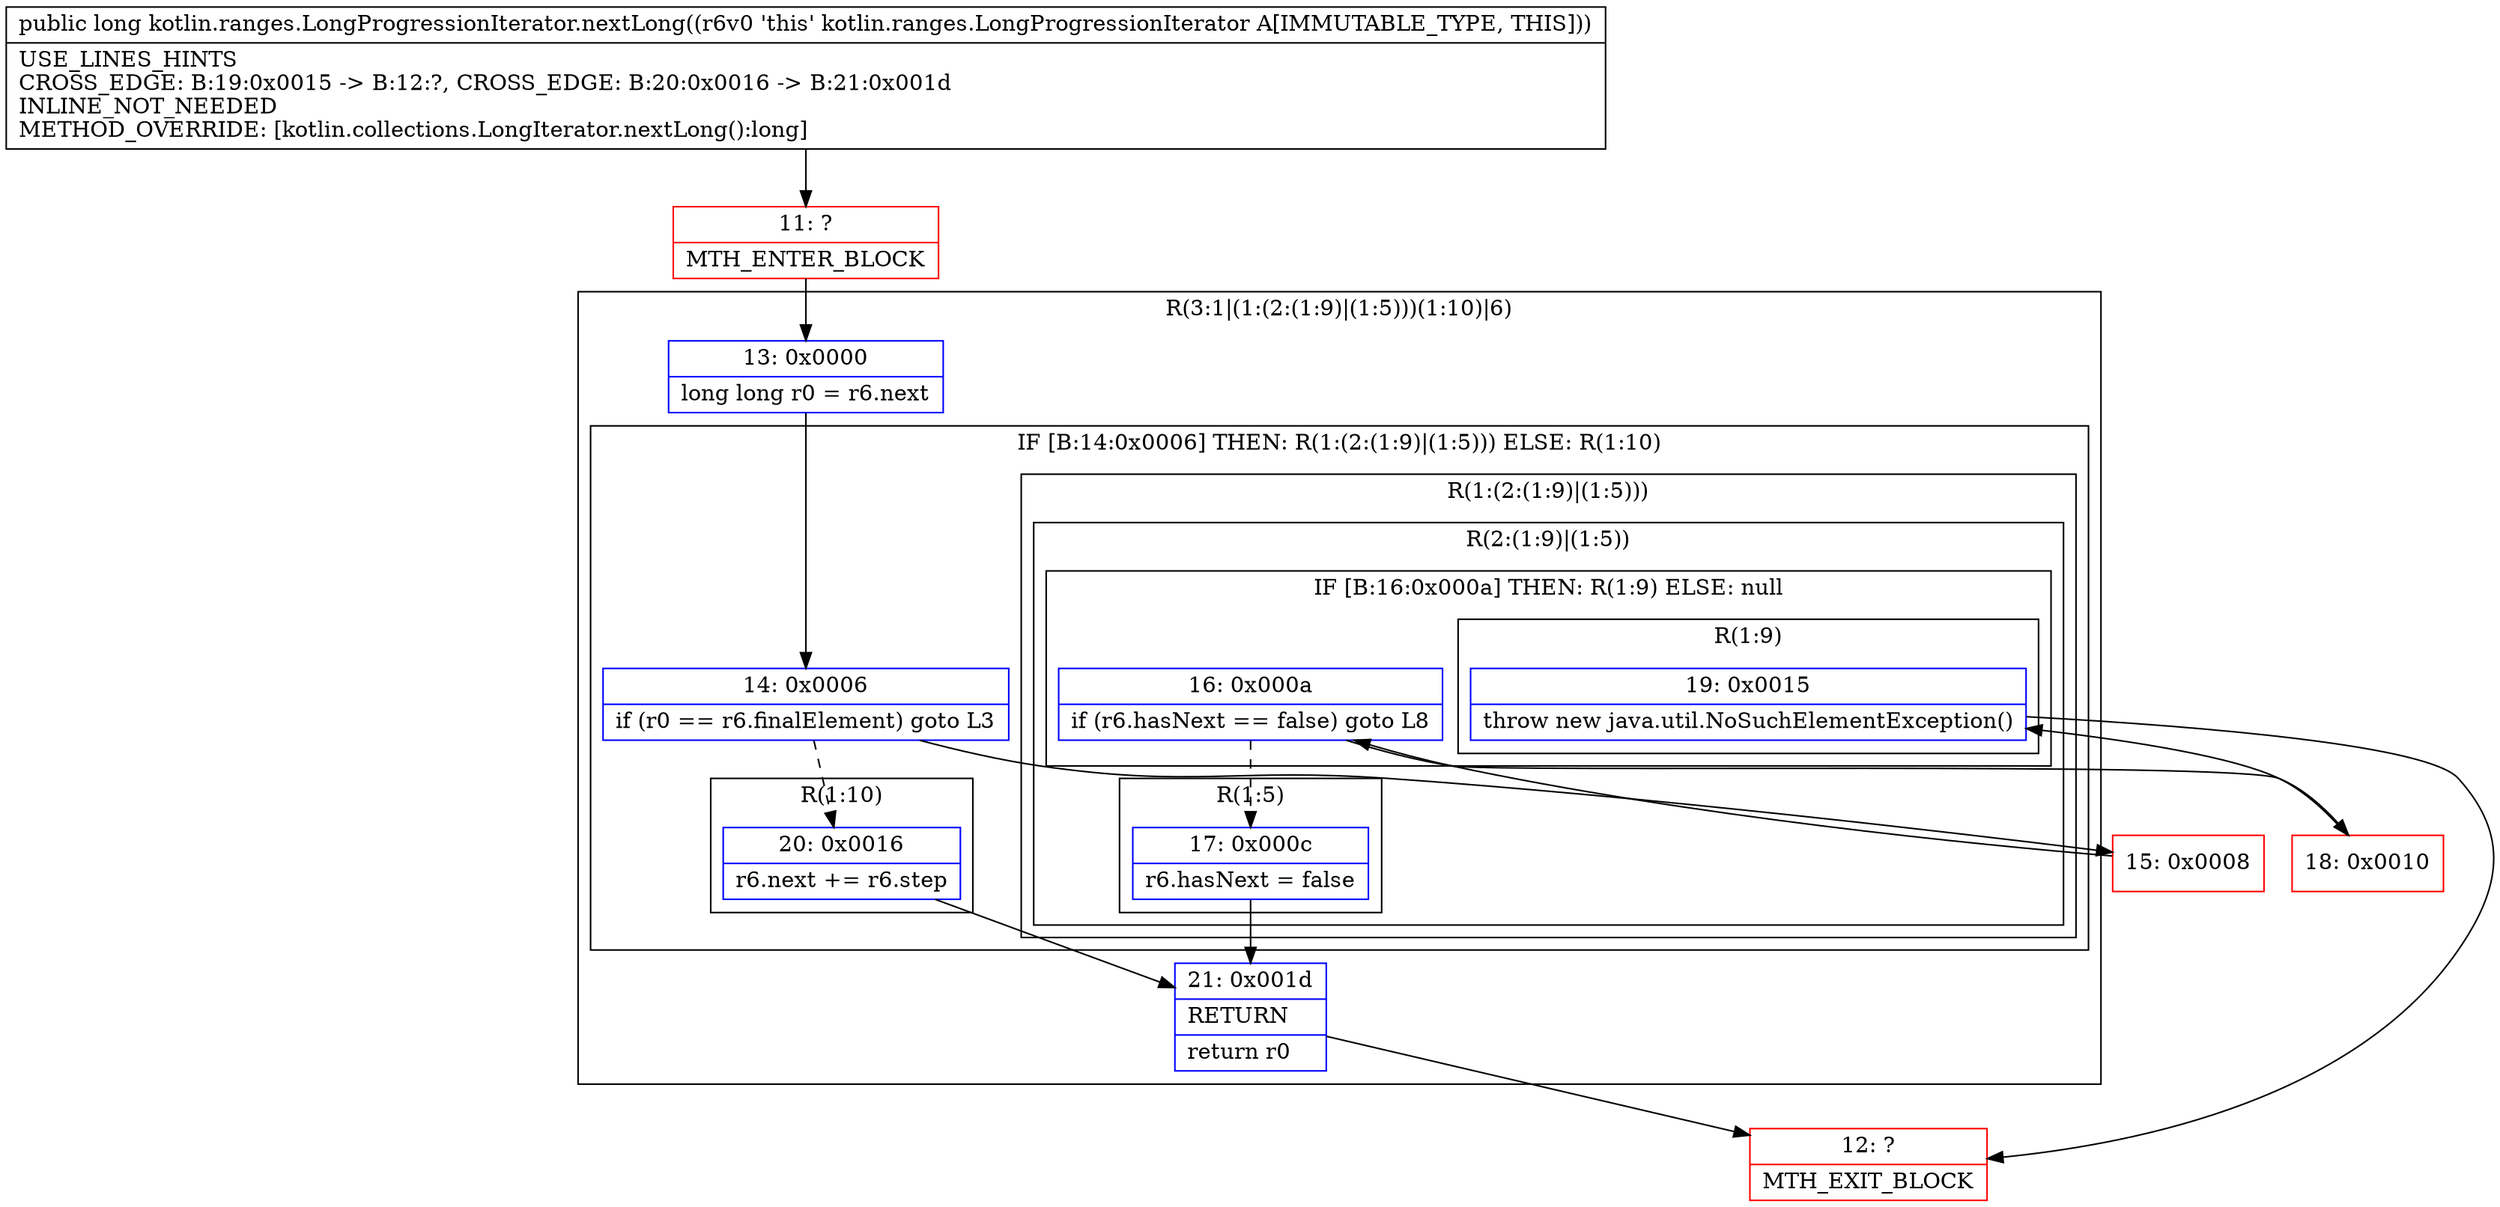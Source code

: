 digraph "CFG forkotlin.ranges.LongProgressionIterator.nextLong()J" {
subgraph cluster_Region_384300812 {
label = "R(3:1|(1:(2:(1:9)|(1:5)))(1:10)|6)";
node [shape=record,color=blue];
Node_13 [shape=record,label="{13\:\ 0x0000|long long r0 = r6.next\l}"];
subgraph cluster_IfRegion_1588430354 {
label = "IF [B:14:0x0006] THEN: R(1:(2:(1:9)|(1:5))) ELSE: R(1:10)";
node [shape=record,color=blue];
Node_14 [shape=record,label="{14\:\ 0x0006|if (r0 == r6.finalElement) goto L3\l}"];
subgraph cluster_Region_1867763731 {
label = "R(1:(2:(1:9)|(1:5)))";
node [shape=record,color=blue];
subgraph cluster_Region_1576814333 {
label = "R(2:(1:9)|(1:5))";
node [shape=record,color=blue];
subgraph cluster_IfRegion_756656488 {
label = "IF [B:16:0x000a] THEN: R(1:9) ELSE: null";
node [shape=record,color=blue];
Node_16 [shape=record,label="{16\:\ 0x000a|if (r6.hasNext == false) goto L8\l}"];
subgraph cluster_Region_1129347943 {
label = "R(1:9)";
node [shape=record,color=blue];
Node_19 [shape=record,label="{19\:\ 0x0015|throw new java.util.NoSuchElementException()\l}"];
}
}
subgraph cluster_Region_854779990 {
label = "R(1:5)";
node [shape=record,color=blue];
Node_17 [shape=record,label="{17\:\ 0x000c|r6.hasNext = false\l}"];
}
}
}
subgraph cluster_Region_218532699 {
label = "R(1:10)";
node [shape=record,color=blue];
Node_20 [shape=record,label="{20\:\ 0x0016|r6.next += r6.step\l}"];
}
}
Node_21 [shape=record,label="{21\:\ 0x001d|RETURN\l|return r0\l}"];
}
Node_11 [shape=record,color=red,label="{11\:\ ?|MTH_ENTER_BLOCK\l}"];
Node_15 [shape=record,color=red,label="{15\:\ 0x0008}"];
Node_12 [shape=record,color=red,label="{12\:\ ?|MTH_EXIT_BLOCK\l}"];
Node_18 [shape=record,color=red,label="{18\:\ 0x0010}"];
MethodNode[shape=record,label="{public long kotlin.ranges.LongProgressionIterator.nextLong((r6v0 'this' kotlin.ranges.LongProgressionIterator A[IMMUTABLE_TYPE, THIS]))  | USE_LINES_HINTS\lCROSS_EDGE: B:19:0x0015 \-\> B:12:?, CROSS_EDGE: B:20:0x0016 \-\> B:21:0x001d\lINLINE_NOT_NEEDED\lMETHOD_OVERRIDE: [kotlin.collections.LongIterator.nextLong():long]\l}"];
MethodNode -> Node_11;Node_13 -> Node_14;
Node_14 -> Node_15;
Node_14 -> Node_20[style=dashed];
Node_16 -> Node_17[style=dashed];
Node_16 -> Node_18;
Node_19 -> Node_12;
Node_17 -> Node_21;
Node_20 -> Node_21;
Node_21 -> Node_12;
Node_11 -> Node_13;
Node_15 -> Node_16;
Node_18 -> Node_19;
}


